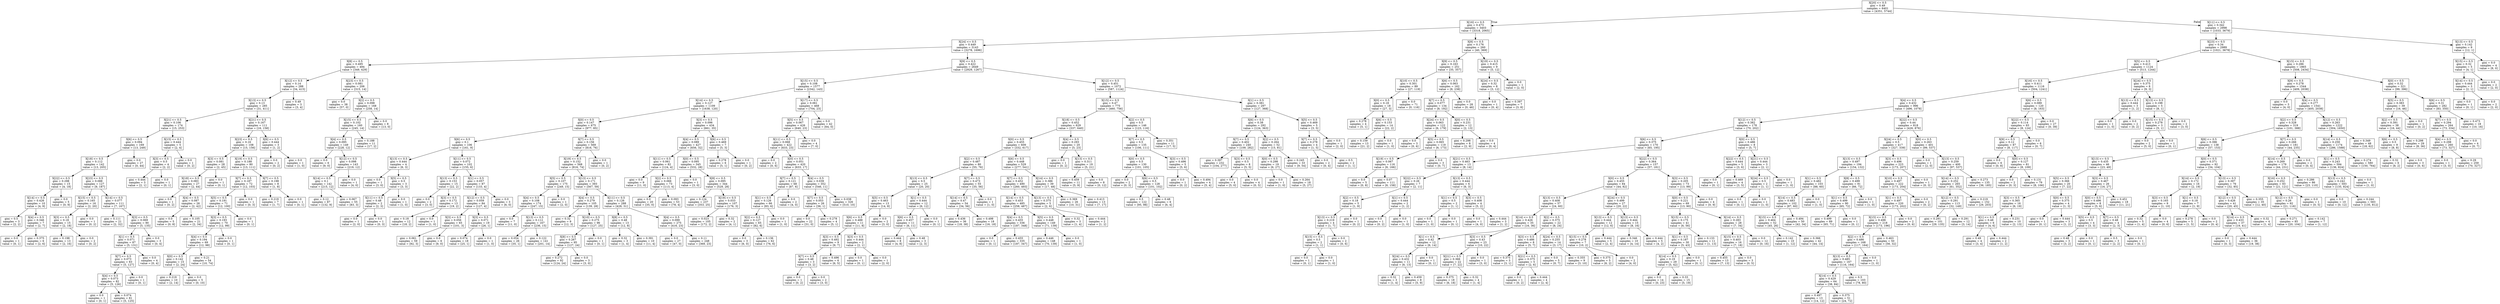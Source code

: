 digraph Tree {
node [shape=box] ;
0 [label="X[20] <= 0.5\ngini = 0.49\nsamples = 6401\nvalue = [4351, 5744]"] ;
1 [label="X[16] <= 0.5\ngini = 0.473\nsamples = 3403\nvalue = [3318, 2065]"] ;
0 -> 1 [labeldistance=2.5, labelangle=45, headlabel="True"] ;
2 [label="X[24] <= 0.5\ngini = 0.449\nsamples = 3143\nvalue = [3278, 1696]"] ;
1 -> 2 ;
3 [label="X[8] <= 0.5\ngini = 0.495\nsamples = 494\nvalue = [349, 429]"] ;
2 -> 3 ;
4 [label="X[12] <= 0.5\ngini = 0.14\nsamples = 288\nvalue = [34, 415]"] ;
3 -> 4 ;
5 [label="X[13] <= 0.5\ngini = 0.13\nsamples = 285\nvalue = [31, 411]"] ;
4 -> 5 ;
6 [label="X[21] <= 0.5\ngini = 0.106\nsamples = 174\nvalue = [15, 253]"] ;
5 -> 6 ;
7 [label="X[6] <= 0.5\ngini = 0.094\nsamples = 169\nvalue = [13, 249]"] ;
6 -> 7 ;
8 [label="X[18] <= 0.5\ngini = 0.112\nsamples = 142\nvalue = [13, 205]"] ;
7 -> 8 ;
9 [label="X[22] <= 0.5\ngini = 0.298\nsamples = 15\nvalue = [4, 18]"] ;
8 -> 9 ;
10 [label="X[14] <= 0.5\ngini = 0.426\nsamples = 10\nvalue = [4, 9]"] ;
9 -> 10 ;
11 [label="gini = 0.5\nsamples = 3\nvalue = [2, 2]"] ;
10 -> 11 ;
12 [label="X[4] <= 0.5\ngini = 0.346\nsamples = 7\nvalue = [2, 7]"] ;
10 -> 12 ;
13 [label="gini = 0.0\nsamples = 1\nvalue = [0, 1]"] ;
12 -> 13 ;
14 [label="gini = 0.375\nsamples = 6\nvalue = [2, 6]"] ;
12 -> 14 ;
15 [label="gini = 0.0\nsamples = 5\nvalue = [0, 9]"] ;
9 -> 15 ;
16 [label="X[23] <= 0.5\ngini = 0.088\nsamples = 127\nvalue = [9, 187]"] ;
8 -> 16 ;
17 [label="X[15] <= 0.5\ngini = 0.165\nsamples = 16\nvalue = [2, 20]"] ;
16 -> 17 ;
18 [label="X[3] <= 0.5\ngini = 0.18\nsamples = 15\nvalue = [2, 18]"] ;
17 -> 18 ;
19 [label="gini = 0.198\nsamples = 13\nvalue = [2, 16]"] ;
18 -> 19 ;
20 [label="gini = 0.0\nsamples = 2\nvalue = [0, 2]"] ;
18 -> 20 ;
21 [label="gini = 0.0\nsamples = 1\nvalue = [0, 2]"] ;
17 -> 21 ;
22 [label="X[14] <= 0.5\ngini = 0.077\nsamples = 111\nvalue = [7, 167]"] ;
16 -> 22 ;
23 [label="gini = 0.111\nsamples = 21\nvalue = [2, 32]"] ;
22 -> 23 ;
24 [label="X[3] <= 0.5\ngini = 0.069\nsamples = 90\nvalue = [5, 135]"] ;
22 -> 24 ;
25 [label="X[1] <= 0.5\ngini = 0.071\nsamples = 87\nvalue = [5, 131]"] ;
24 -> 25 ;
26 [label="X[7] <= 0.5\ngini = 0.073\nsamples = 83\nvalue = [5, 127]"] ;
25 -> 26 ;
27 [label="X[4] <= 0.5\ngini = 0.073\nsamples = 82\nvalue = [5, 126]"] ;
26 -> 27 ;
28 [label="gini = 0.0\nsamples = 1\nvalue = [0, 1]"] ;
27 -> 28 ;
29 [label="gini = 0.074\nsamples = 81\nvalue = [5, 125]"] ;
27 -> 29 ;
30 [label="gini = 0.0\nsamples = 1\nvalue = [0, 1]"] ;
26 -> 30 ;
31 [label="gini = 0.0\nsamples = 4\nvalue = [0, 4]"] ;
25 -> 31 ;
32 [label="gini = 0.0\nsamples = 3\nvalue = [0, 4]"] ;
24 -> 32 ;
33 [label="gini = 0.0\nsamples = 27\nvalue = [0, 44]"] ;
7 -> 33 ;
34 [label="X[15] <= 0.5\ngini = 0.444\nsamples = 5\nvalue = [2, 4]"] ;
6 -> 34 ;
35 [label="X[3] <= 0.5\ngini = 0.5\nsamples = 4\nvalue = [2, 2]"] ;
34 -> 35 ;
36 [label="gini = 0.444\nsamples = 3\nvalue = [2, 1]"] ;
35 -> 36 ;
37 [label="gini = 0.0\nsamples = 1\nvalue = [0, 1]"] ;
35 -> 37 ;
38 [label="gini = 0.0\nsamples = 1\nvalue = [0, 2]"] ;
34 -> 38 ;
39 [label="X[21] <= 0.5\ngini = 0.167\nsamples = 111\nvalue = [16, 158]"] ;
5 -> 39 ;
40 [label="X[23] <= 0.5\ngini = 0.16\nsamples = 108\nvalue = [15, 156]"] ;
39 -> 40 ;
41 [label="X[3] <= 0.5\ngini = 0.081\nsamples = 28\nvalue = [2, 45]"] ;
40 -> 41 ;
42 [label="X[18] <= 0.5\ngini = 0.083\nsamples = 27\nvalue = [2, 44]"] ;
41 -> 42 ;
43 [label="gini = 0.0\nsamples = 1\nvalue = [0, 2]"] ;
42 -> 43 ;
44 [label="X[4] <= 0.5\ngini = 0.087\nsamples = 26\nvalue = [2, 42]"] ;
42 -> 44 ;
45 [label="gini = 0.0\nsamples = 5\nvalue = [0, 8]"] ;
44 -> 45 ;
46 [label="gini = 0.105\nsamples = 21\nvalue = [2, 34]"] ;
44 -> 46 ;
47 [label="gini = 0.0\nsamples = 1\nvalue = [0, 1]"] ;
41 -> 47 ;
48 [label="X[19] <= 0.5\ngini = 0.188\nsamples = 80\nvalue = [13, 111]"] ;
40 -> 48 ;
49 [label="X[7] <= 0.5\ngini = 0.187\nsamples = 72\nvalue = [12, 103]"] ;
48 -> 49 ;
50 [label="X[5] <= 0.5\ngini = 0.191\nsamples = 71\nvalue = [12, 100]"] ;
49 -> 50 ;
51 [label="X[3] <= 0.5\ngini = 0.193\nsamples = 70\nvalue = [12, 99]"] ;
50 -> 51 ;
52 [label="X[4] <= 0.5\ngini = 0.194\nsamples = 69\nvalue = [12, 98]"] ;
51 -> 52 ;
53 [label="X[0] <= 0.5\ngini = 0.142\nsamples = 15\nvalue = [2, 24]"] ;
52 -> 53 ;
54 [label="gini = 0.219\nsamples = 10\nvalue = [2, 14]"] ;
53 -> 54 ;
55 [label="gini = 0.0\nsamples = 5\nvalue = [0, 10]"] ;
53 -> 55 ;
56 [label="gini = 0.21\nsamples = 54\nvalue = [10, 74]"] ;
52 -> 56 ;
57 [label="gini = 0.0\nsamples = 1\nvalue = [0, 1]"] ;
51 -> 57 ;
58 [label="gini = 0.0\nsamples = 1\nvalue = [0, 1]"] ;
50 -> 58 ;
59 [label="gini = 0.0\nsamples = 1\nvalue = [0, 3]"] ;
49 -> 59 ;
60 [label="X[7] <= 0.5\ngini = 0.198\nsamples = 8\nvalue = [1, 8]"] ;
48 -> 60 ;
61 [label="gini = 0.219\nsamples = 7\nvalue = [1, 7]"] ;
60 -> 61 ;
62 [label="gini = 0.0\nsamples = 1\nvalue = [0, 1]"] ;
60 -> 62 ;
63 [label="X[6] <= 0.5\ngini = 0.444\nsamples = 3\nvalue = [1, 2]"] ;
39 -> 63 ;
64 [label="gini = 0.0\nsamples = 2\nvalue = [0, 2]"] ;
63 -> 64 ;
65 [label="gini = 0.0\nsamples = 1\nvalue = [1, 0]"] ;
63 -> 65 ;
66 [label="gini = 0.49\nsamples = 3\nvalue = [3, 4]"] ;
4 -> 66 ;
67 [label="X[23] <= 0.5\ngini = 0.081\nsamples = 206\nvalue = [315, 14]"] ;
3 -> 67 ;
68 [label="gini = 0.0\nsamples = 38\nvalue = [57, 0]"] ;
67 -> 68 ;
69 [label="X[2] <= 0.5\ngini = 0.098\nsamples = 168\nvalue = [258, 14]"] ;
67 -> 69 ;
70 [label="X[15] <= 0.5\ngini = 0.102\nsamples = 160\nvalue = [245, 14]"] ;
69 -> 70 ;
71 [label="X[4] <= 0.5\ngini = 0.095\nsamples = 149\nvalue = [228, 12]"] ;
70 -> 71 ;
72 [label="gini = 0.0\nsamples = 6\nvalue = [9, 0]"] ;
71 -> 72 ;
73 [label="X[12] <= 0.5\ngini = 0.098\nsamples = 143\nvalue = [219, 12]"] ;
71 -> 73 ;
74 [label="X[14] <= 0.5\ngini = 0.1\nsamples = 142\nvalue = [215, 12]"] ;
73 -> 74 ;
75 [label="gini = 0.12\nsamples = 87\nvalue = [132, 9]"] ;
74 -> 75 ;
76 [label="gini = 0.067\nsamples = 55\nvalue = [83, 3]"] ;
74 -> 76 ;
77 [label="gini = 0.0\nsamples = 1\nvalue = [4, 0]"] ;
73 -> 77 ;
78 [label="gini = 0.188\nsamples = 11\nvalue = [17, 2]"] ;
70 -> 78 ;
79 [label="gini = 0.0\nsamples = 8\nvalue = [13, 0]"] ;
69 -> 79 ;
80 [label="X[9] <= 0.5\ngini = 0.422\nsamples = 2649\nvalue = [2929, 1267]"] ;
2 -> 80 ;
81 [label="X[15] <= 0.5\ngini = 0.108\nsamples = 1577\nvalue = [2342, 143]"] ;
80 -> 81 ;
82 [label="X[14] <= 0.5\ngini = 0.127\nsamples = 1109\nvalue = [1638, 120]"] ;
81 -> 82 ;
83 [label="X[0] <= 0.5\ngini = 0.147\nsamples = 675\nvalue = [977, 85]"] ;
82 -> 83 ;
84 [label="X[6] <= 0.5\ngini = 0.1\nsamples = 106\nvalue = [161, 9]"] ;
83 -> 84 ;
85 [label="X[13] <= 0.5\ngini = 0.444\nsamples = 4\nvalue = [6, 3]"] ;
84 -> 85 ;
86 [label="gini = 0.0\nsamples = 1\nvalue = [3, 0]"] ;
85 -> 86 ;
87 [label="X[5] <= 0.5\ngini = 0.5\nsamples = 3\nvalue = [3, 3]"] ;
85 -> 87 ;
88 [label="X[11] <= 0.5\ngini = 0.48\nsamples = 2\nvalue = [2, 3]"] ;
87 -> 88 ;
89 [label="gini = 0.0\nsamples = 1\nvalue = [2, 0]"] ;
88 -> 89 ;
90 [label="gini = 0.0\nsamples = 1\nvalue = [0, 3]"] ;
88 -> 90 ;
91 [label="gini = 0.0\nsamples = 1\nvalue = [1, 0]"] ;
87 -> 91 ;
92 [label="X[11] <= 0.5\ngini = 0.072\nsamples = 102\nvalue = [155, 6]"] ;
84 -> 92 ;
93 [label="X[13] <= 0.5\ngini = 0.153\nsamples = 15\nvalue = [22, 2]"] ;
92 -> 93 ;
94 [label="gini = 0.0\nsamples = 2\nvalue = [3, 0]"] ;
93 -> 94 ;
95 [label="X[3] <= 0.5\ngini = 0.172\nsamples = 13\nvalue = [19, 2]"] ;
93 -> 95 ;
96 [label="gini = 0.18\nsamples = 12\nvalue = [18, 2]"] ;
95 -> 96 ;
97 [label="gini = 0.0\nsamples = 1\nvalue = [1, 0]"] ;
95 -> 97 ;
98 [label="X[1] <= 0.5\ngini = 0.057\nsamples = 87\nvalue = [133, 4]"] ;
92 -> 98 ;
99 [label="X[12] <= 0.5\ngini = 0.059\nsamples = 84\nvalue = [127, 4]"] ;
98 -> 99 ;
100 [label="X[3] <= 0.5\ngini = 0.056\nsamples = 65\nvalue = [101, 3]"] ;
99 -> 100 ;
101 [label="gini = 0.061\nsamples = 59\nvalue = [92, 3]"] ;
100 -> 101 ;
102 [label="gini = 0.0\nsamples = 6\nvalue = [9, 0]"] ;
100 -> 102 ;
103 [label="X[3] <= 0.5\ngini = 0.071\nsamples = 19\nvalue = [26, 1]"] ;
99 -> 103 ;
104 [label="gini = 0.074\nsamples = 18\nvalue = [25, 1]"] ;
103 -> 104 ;
105 [label="gini = 0.0\nsamples = 1\nvalue = [1, 0]"] ;
103 -> 105 ;
106 [label="gini = 0.0\nsamples = 3\nvalue = [6, 0]"] ;
98 -> 106 ;
107 [label="X[7] <= 0.5\ngini = 0.156\nsamples = 569\nvalue = [816, 76]"] ;
83 -> 107 ;
108 [label="X[19] <= 0.5\ngini = 0.152\nsamples = 568\nvalue = [816, 74]"] ;
107 -> 108 ;
109 [label="X[5] <= 0.5\ngini = 0.107\nsamples = 175\nvalue = [249, 15]"] ;
108 -> 109 ;
110 [label="X[4] <= 0.5\ngini = 0.108\nsamples = 174\nvalue = [247, 15]"] ;
109 -> 110 ;
111 [label="gini = 0.0\nsamples = 7\nvalue = [11, 0]"] ;
110 -> 111 ;
112 [label="X[13] <= 0.5\ngini = 0.112\nsamples = 167\nvalue = [236, 15]"] ;
110 -> 112 ;
113 [label="gini = 0.054\nsamples = 26\nvalue = [35, 1]"] ;
112 -> 113 ;
114 [label="gini = 0.122\nsamples = 141\nvalue = [201, 14]"] ;
112 -> 114 ;
115 [label="gini = 0.0\nsamples = 1\nvalue = [2, 0]"] ;
109 -> 115 ;
116 [label="X[13] <= 0.5\ngini = 0.171\nsamples = 393\nvalue = [567, 59]"] ;
108 -> 116 ;
117 [label="X[4] <= 0.5\ngini = 0.279\nsamples = 105\nvalue = [139, 28]"] ;
116 -> 117 ;
118 [label="gini = 0.32\nsamples = 9\nvalue = [12, 3]"] ;
117 -> 118 ;
119 [label="X[10] <= 0.5\ngini = 0.275\nsamples = 96\nvalue = [127, 25]"] ;
117 -> 119 ;
120 [label="X[8] <= 0.5\ngini = 0.267\nsamples = 95\nvalue = [127, 24]"] ;
119 -> 120 ;
121 [label="gini = 0.272\nsamples = 92\nvalue = [124, 24]"] ;
120 -> 121 ;
122 [label="gini = 0.0\nsamples = 3\nvalue = [3, 0]"] ;
120 -> 122 ;
123 [label="gini = 0.0\nsamples = 1\nvalue = [0, 1]"] ;
119 -> 123 ;
124 [label="X[11] <= 0.5\ngini = 0.126\nsamples = 288\nvalue = [428, 31]"] ;
116 -> 124 ;
125 [label="X[8] <= 0.5\ngini = 0.48\nsamples = 13\nvalue = [12, 8]"] ;
124 -> 125 ;
126 [label="gini = 0.32\nsamples = 3\nvalue = [1, 4]"] ;
125 -> 126 ;
127 [label="gini = 0.391\nsamples = 10\nvalue = [11, 4]"] ;
125 -> 127 ;
128 [label="X[4] <= 0.5\ngini = 0.099\nsamples = 275\nvalue = [416, 23]"] ;
124 -> 128 ;
129 [label="gini = 0.0\nsamples = 27\nvalue = [47, 0]"] ;
128 -> 129 ;
130 [label="gini = 0.11\nsamples = 248\nvalue = [369, 23]"] ;
128 -> 130 ;
131 [label="gini = 0.0\nsamples = 1\nvalue = [0, 2]"] ;
107 -> 131 ;
132 [label="X[3] <= 0.5\ngini = 0.096\nsamples = 434\nvalue = [661, 35]"] ;
82 -> 132 ;
133 [label="X[4] <= 0.5\ngini = 0.089\nsamples = 427\nvalue = [656, 32]"] ;
132 -> 133 ;
134 [label="X[11] <= 0.5\ngini = 0.061\nsamples = 82\nvalue = [124, 4]"] ;
133 -> 134 ;
135 [label="gini = 0.0\nsamples = 9\nvalue = [11, 0]"] ;
134 -> 135 ;
136 [label="X[2] <= 0.5\ngini = 0.066\nsamples = 73\nvalue = [113, 4]"] ;
134 -> 136 ;
137 [label="gini = 0.0\nsamples = 20\nvalue = [35, 0]"] ;
136 -> 137 ;
138 [label="gini = 0.093\nsamples = 53\nvalue = [78, 4]"] ;
136 -> 138 ;
139 [label="X[0] <= 0.5\ngini = 0.095\nsamples = 345\nvalue = [532, 28]"] ;
133 -> 139 ;
140 [label="gini = 0.0\nsamples = 1\nvalue = [3, 0]"] ;
139 -> 140 ;
141 [label="X[8] <= 0.5\ngini = 0.095\nsamples = 344\nvalue = [529, 28]"] ;
139 -> 141 ;
142 [label="gini = 0.124\nsamples = 237\nvalue = [353, 25]"] ;
141 -> 142 ;
143 [label="X[19] <= 0.5\ngini = 0.033\nsamples = 107\nvalue = [176, 3]"] ;
141 -> 143 ;
144 [label="gini = 0.023\nsamples = 105\nvalue = [172, 2]"] ;
143 -> 144 ;
145 [label="gini = 0.32\nsamples = 2\nvalue = [4, 1]"] ;
143 -> 145 ;
146 [label="X[6] <= 0.5\ngini = 0.469\nsamples = 7\nvalue = [5, 3]"] ;
132 -> 146 ;
147 [label="gini = 0.278\nsamples = 6\nvalue = [5, 1]"] ;
146 -> 147 ;
148 [label="gini = 0.0\nsamples = 1\nvalue = [0, 2]"] ;
146 -> 148 ;
149 [label="X[17] <= 0.5\ngini = 0.061\nsamples = 468\nvalue = [704, 23]"] ;
81 -> 149 ;
150 [label="X[5] <= 0.5\ngini = 0.067\nsamples = 426\nvalue = [640, 23]"] ;
149 -> 150 ;
151 [label="X[11] <= 0.5\ngini = 0.068\nsamples = 422\nvalue = [633, 23]"] ;
150 -> 151 ;
152 [label="gini = 0.0\nsamples = 2\nvalue = [0, 6]"] ;
151 -> 152 ;
153 [label="X[0] <= 0.5\ngini = 0.051\nsamples = 420\nvalue = [633, 17]"] ;
151 -> 153 ;
154 [label="X[7] <= 0.5\ngini = 0.121\nsamples = 68\nvalue = [87, 6]"] ;
153 -> 154 ;
155 [label="X[1] <= 0.5\ngini = 0.126\nsamples = 66\nvalue = [83, 6]"] ;
154 -> 155 ;
156 [label="X[2] <= 0.5\ngini = 0.127\nsamples = 65\nvalue = [82, 6]"] ;
155 -> 156 ;
157 [label="gini = 0.0\nsamples = 3\nvalue = [6, 0]"] ;
156 -> 157 ;
158 [label="gini = 0.136\nsamples = 62\nvalue = [76, 6]"] ;
156 -> 158 ;
159 [label="gini = 0.0\nsamples = 1\nvalue = [1, 0]"] ;
155 -> 159 ;
160 [label="gini = 0.0\nsamples = 2\nvalue = [4, 0]"] ;
154 -> 160 ;
161 [label="X[4] <= 0.5\ngini = 0.039\nsamples = 352\nvalue = [546, 11]"] ;
153 -> 161 ;
162 [label="X[7] <= 0.5\ngini = 0.053\nsamples = 26\nvalue = [36, 1]"] ;
161 -> 162 ;
163 [label="gini = 0.0\nsamples = 22\nvalue = [31, 0]"] ;
162 -> 163 ;
164 [label="gini = 0.278\nsamples = 4\nvalue = [5, 1]"] ;
162 -> 164 ;
165 [label="gini = 0.038\nsamples = 326\nvalue = [510, 10]"] ;
161 -> 165 ;
166 [label="gini = 0.0\nsamples = 4\nvalue = [7, 0]"] ;
150 -> 166 ;
167 [label="gini = 0.0\nsamples = 42\nvalue = [64, 0]"] ;
149 -> 167 ;
168 [label="X[12] <= 0.5\ngini = 0.451\nsamples = 1072\nvalue = [587, 1124]"] ;
80 -> 168 ;
169 [label="X[15] <= 0.5\ngini = 0.47\nsamples = 775\nvalue = [460, 756]"] ;
168 -> 169 ;
170 [label="X[18] <= 0.5\ngini = 0.452\nsamples = 629\nvalue = [337, 640]"] ;
169 -> 170 ;
171 [label="X[0] <= 0.5\ngini = 0.455\nsamples = 609\nvalue = [332, 617]"] ;
170 -> 171 ;
172 [label="X[2] <= 0.5\ngini = 0.487\nsamples = 80\nvalue = [55, 76]"] ;
171 -> 172 ;
173 [label="X[13] <= 0.5\ngini = 0.5\nsamples = 25\nvalue = [20, 20]"] ;
172 -> 173 ;
174 [label="X[5] <= 0.5\ngini = 0.463\nsamples = 13\nvalue = [14, 8]"] ;
173 -> 174 ;
175 [label="X[6] <= 0.5\ngini = 0.488\nsamples = 11\nvalue = [11, 8]"] ;
174 -> 175 ;
176 [label="X[3] <= 0.5\ngini = 0.492\nsamples = 9\nvalue = [9, 7]"] ;
175 -> 176 ;
177 [label="X[7] <= 0.5\ngini = 0.48\nsamples = 3\nvalue = [3, 2]"] ;
176 -> 177 ;
178 [label="gini = 0.0\nsamples = 1\nvalue = [0, 2]"] ;
177 -> 178 ;
179 [label="gini = 0.0\nsamples = 2\nvalue = [3, 0]"] ;
177 -> 179 ;
180 [label="gini = 0.496\nsamples = 6\nvalue = [6, 5]"] ;
176 -> 180 ;
181 [label="X[3] <= 0.5\ngini = 0.444\nsamples = 2\nvalue = [2, 1]"] ;
175 -> 181 ;
182 [label="gini = 0.0\nsamples = 1\nvalue = [0, 1]"] ;
181 -> 182 ;
183 [label="gini = 0.0\nsamples = 1\nvalue = [2, 0]"] ;
181 -> 183 ;
184 [label="gini = 0.0\nsamples = 2\nvalue = [3, 0]"] ;
174 -> 184 ;
185 [label="X[1] <= 0.5\ngini = 0.444\nsamples = 12\nvalue = [6, 12]"] ;
173 -> 185 ;
186 [label="X[6] <= 0.5\ngini = 0.457\nsamples = 11\nvalue = [6, 11]"] ;
185 -> 186 ;
187 [label="gini = 0.444\nsamples = 8\nvalue = [4, 8]"] ;
186 -> 187 ;
188 [label="gini = 0.48\nsamples = 3\nvalue = [2, 3]"] ;
186 -> 188 ;
189 [label="gini = 0.0\nsamples = 1\nvalue = [0, 1]"] ;
185 -> 189 ;
190 [label="X[7] <= 0.5\ngini = 0.473\nsamples = 55\nvalue = [35, 56]"] ;
172 -> 190 ;
191 [label="X[14] <= 0.5\ngini = 0.47\nsamples = 54\nvalue = [34, 56]"] ;
190 -> 191 ;
192 [label="gini = 0.436\nsamples = 36\nvalue = [18, 38]"] ;
191 -> 192 ;
193 [label="gini = 0.498\nsamples = 18\nvalue = [16, 18]"] ;
191 -> 193 ;
194 [label="gini = 0.0\nsamples = 1\nvalue = [1, 0]"] ;
190 -> 194 ;
195 [label="X[6] <= 0.5\ngini = 0.448\nsamples = 529\nvalue = [277, 541]"] ;
171 -> 195 ;
196 [label="X[7] <= 0.5\ngini = 0.452\nsamples = 490\nvalue = [260, 493]"] ;
195 -> 196 ;
197 [label="X[14] <= 0.5\ngini = 0.453\nsamples = 485\nvalue = [258, 487]"] ;
196 -> 197 ;
198 [label="X[4] <= 0.5\ngini = 0.455\nsamples = 336\nvalue = [187, 348]"] ;
197 -> 198 ;
199 [label="gini = 0.0\nsamples = 1\nvalue = [0, 1]"] ;
198 -> 199 ;
200 [label="gini = 0.455\nsamples = 335\nvalue = [187, 347]"] ;
198 -> 200 ;
201 [label="X[5] <= 0.5\ngini = 0.448\nsamples = 149\nvalue = [71, 139]"] ;
197 -> 201 ;
202 [label="gini = 0.446\nsamples = 148\nvalue = [70, 139]"] ;
201 -> 202 ;
203 [label="gini = 0.0\nsamples = 1\nvalue = [1, 0]"] ;
201 -> 203 ;
204 [label="X[13] <= 0.5\ngini = 0.375\nsamples = 5\nvalue = [2, 6]"] ;
196 -> 204 ;
205 [label="gini = 0.32\nsamples = 3\nvalue = [1, 4]"] ;
204 -> 205 ;
206 [label="gini = 0.444\nsamples = 2\nvalue = [1, 2]"] ;
204 -> 206 ;
207 [label="X[14] <= 0.5\ngini = 0.386\nsamples = 39\nvalue = [17, 48]"] ;
195 -> 207 ;
208 [label="gini = 0.369\nsamples = 26\nvalue = [10, 31]"] ;
207 -> 208 ;
209 [label="gini = 0.413\nsamples = 13\nvalue = [7, 17]"] ;
207 -> 209 ;
210 [label="X[4] <= 0.5\ngini = 0.293\nsamples = 20\nvalue = [5, 23]"] ;
170 -> 210 ;
211 [label="gini = 0.0\nsamples = 1\nvalue = [0, 2]"] ;
210 -> 211 ;
212 [label="X[13] <= 0.5\ngini = 0.311\nsamples = 19\nvalue = [5, 21]"] ;
210 -> 212 ;
213 [label="gini = 0.459\nsamples = 11\nvalue = [5, 9]"] ;
212 -> 213 ;
214 [label="gini = 0.0\nsamples = 8\nvalue = [0, 12]"] ;
212 -> 214 ;
215 [label="X[2] <= 0.5\ngini = 0.5\nsamples = 146\nvalue = [123, 116]"] ;
169 -> 215 ;
216 [label="X[7] <= 0.5\ngini = 0.5\nsamples = 135\nvalue = [106, 111]"] ;
215 -> 216 ;
217 [label="X[0] <= 0.5\ngini = 0.5\nsamples = 130\nvalue = [101, 105]"] ;
216 -> 217 ;
218 [label="gini = 0.0\nsamples = 2\nvalue = [0, 3]"] ;
217 -> 218 ;
219 [label="X[6] <= 0.5\ngini = 0.5\nsamples = 128\nvalue = [101, 102]"] ;
217 -> 219 ;
220 [label="gini = 0.5\nsamples = 122\nvalue = [95, 98]"] ;
219 -> 220 ;
221 [label="gini = 0.48\nsamples = 6\nvalue = [6, 4]"] ;
219 -> 221 ;
222 [label="X[3] <= 0.5\ngini = 0.496\nsamples = 5\nvalue = [5, 6]"] ;
216 -> 222 ;
223 [label="gini = 0.0\nsamples = 1\nvalue = [0, 2]"] ;
222 -> 223 ;
224 [label="gini = 0.494\nsamples = 4\nvalue = [5, 4]"] ;
222 -> 224 ;
225 [label="gini = 0.351\nsamples = 11\nvalue = [17, 5]"] ;
215 -> 225 ;
226 [label="X[1] <= 0.5\ngini = 0.381\nsamples = 297\nvalue = [127, 368]"] ;
168 -> 226 ;
227 [label="X[6] <= 0.5\ngini = 0.38\nsamples = 292\nvalue = [124, 363]"] ;
226 -> 227 ;
228 [label="X[7] <= 0.5\ngini = 0.402\nsamples = 240\nvalue = [109, 282]"] ;
227 -> 228 ;
229 [label="gini = 0.397\nsamples = 232\nvalue = [104, 277]"] ;
228 -> 229 ;
230 [label="X[3] <= 0.5\ngini = 0.5\nsamples = 8\nvalue = [5, 5]"] ;
228 -> 230 ;
231 [label="gini = 0.0\nsamples = 4\nvalue = [5, 0]"] ;
230 -> 231 ;
232 [label="gini = 0.0\nsamples = 4\nvalue = [0, 5]"] ;
230 -> 232 ;
233 [label="X[2] <= 0.5\ngini = 0.264\nsamples = 52\nvalue = [15, 81]"] ;
227 -> 233 ;
234 [label="X[0] <= 0.5\ngini = 0.298\nsamples = 19\nvalue = [6, 27]"] ;
233 -> 234 ;
235 [label="gini = 0.0\nsamples = 1\nvalue = [1, 0]"] ;
234 -> 235 ;
236 [label="gini = 0.264\nsamples = 18\nvalue = [5, 27]"] ;
234 -> 236 ;
237 [label="gini = 0.245\nsamples = 33\nvalue = [9, 54]"] ;
233 -> 237 ;
238 [label="X[5] <= 0.5\ngini = 0.469\nsamples = 5\nvalue = [3, 5]"] ;
226 -> 238 ;
239 [label="X[7] <= 0.5\ngini = 0.278\nsamples = 4\nvalue = [1, 5]"] ;
238 -> 239 ;
240 [label="gini = 0.0\nsamples = 2\nvalue = [0, 4]"] ;
239 -> 240 ;
241 [label="gini = 0.5\nsamples = 2\nvalue = [1, 1]"] ;
239 -> 241 ;
242 [label="gini = 0.0\nsamples = 1\nvalue = [2, 0]"] ;
238 -> 242 ;
243 [label="X[8] <= 0.5\ngini = 0.176\nsamples = 260\nvalue = [40, 369]"] ;
1 -> 243 ;
244 [label="X[9] <= 0.5\ngini = 0.163\nsamples = 251\nvalue = [35, 357]"] ;
243 -> 244 ;
245 [label="X[10] <= 0.5\ngini = 0.301\nsamples = 89\nvalue = [27, 119]"] ;
244 -> 245 ;
246 [label="X[0] <= 0.5\ngini = 0.18\nsamples = 18\nvalue = [27, 3]"] ;
245 -> 246 ;
247 [label="gini = 0.278\nsamples = 4\nvalue = [5, 1]"] ;
246 -> 247 ;
248 [label="X[6] <= 0.5\ngini = 0.153\nsamples = 14\nvalue = [22, 2]"] ;
246 -> 248 ;
249 [label="gini = 0.159\nsamples = 13\nvalue = [21, 2]"] ;
248 -> 249 ;
250 [label="gini = 0.0\nsamples = 1\nvalue = [1, 0]"] ;
248 -> 250 ;
251 [label="gini = 0.0\nsamples = 71\nvalue = [0, 116]"] ;
245 -> 251 ;
252 [label="X[6] <= 0.5\ngini = 0.063\nsamples = 162\nvalue = [8, 238]"] ;
244 -> 252 ;
253 [label="X[7] <= 0.5\ngini = 0.077\nsamples = 134\nvalue = [8, 192]"] ;
252 -> 253 ;
254 [label="X[24] <= 0.5\ngini = 0.063\nsamples = 122\nvalue = [6, 179]"] ;
253 -> 254 ;
255 [label="gini = 0.0\nsamples = 3\nvalue = [0, 6]"] ;
254 -> 255 ;
256 [label="X[5] <= 0.5\ngini = 0.065\nsamples = 119\nvalue = [6, 173]"] ;
254 -> 256 ;
257 [label="X[19] <= 0.5\ngini = 0.067\nsamples = 116\nvalue = [6, 166]"] ;
256 -> 257 ;
258 [label="gini = 0.0\nsamples = 5\nvalue = [0, 8]"] ;
257 -> 258 ;
259 [label="gini = 0.07\nsamples = 111\nvalue = [6, 158]"] ;
257 -> 259 ;
260 [label="gini = 0.0\nsamples = 3\nvalue = [0, 7]"] ;
256 -> 260 ;
261 [label="X[0] <= 0.5\ngini = 0.231\nsamples = 12\nvalue = [2, 13]"] ;
253 -> 261 ;
262 [label="gini = 0.298\nsamples = 8\nvalue = [2, 9]"] ;
261 -> 262 ;
263 [label="gini = 0.0\nsamples = 4\nvalue = [0, 4]"] ;
261 -> 263 ;
264 [label="gini = 0.0\nsamples = 28\nvalue = [0, 46]"] ;
252 -> 264 ;
265 [label="X[19] <= 0.5\ngini = 0.415\nsamples = 9\nvalue = [5, 12]"] ;
243 -> 265 ;
266 [label="X[24] <= 0.5\ngini = 0.32\nsamples = 8\nvalue = [3, 12]"] ;
265 -> 266 ;
267 [label="gini = 0.0\nsamples = 1\nvalue = [0, 4]"] ;
266 -> 267 ;
268 [label="gini = 0.397\nsamples = 7\nvalue = [3, 8]"] ;
266 -> 268 ;
269 [label="gini = 0.0\nsamples = 1\nvalue = [2, 0]"] ;
265 -> 269 ;
270 [label="X[11] <= 0.5\ngini = 0.342\nsamples = 2998\nvalue = [1033, 3679]"] ;
0 -> 270 [labeldistance=2.5, labelangle=-45, headlabel="False"] ;
271 [label="X[23] <= 0.5\ngini = 0.34\nsamples = 2989\nvalue = [1021, 3678]"] ;
270 -> 271 ;
272 [label="X[5] <= 0.5\ngini = 0.413\nsamples = 1124\nvalue = [513, 1244]"] ;
271 -> 272 ;
273 [label="X[16] <= 0.5\ngini = 0.411\nsamples = 1116\nvalue = [504, 1241]"] ;
272 -> 273 ;
274 [label="X[4] <= 0.5\ngini = 0.432\nsamples = 996\nvalue = [496, 1078]"] ;
273 -> 274 ;
275 [label="X[12] <= 0.5\ngini = 0.382\nsamples = 178\nvalue = [70, 202]"] ;
274 -> 275 ;
276 [label="X[6] <= 0.5\ngini = 0.375\nsamples = 170\nvalue = [65, 195]"] ;
275 -> 276 ;
277 [label="X[21] <= 0.5\ngini = 0.463\nsamples = 13\nvalue = [8, 14]"] ;
276 -> 277 ;
278 [label="X[22] <= 0.5\ngini = 0.26\nsamples = 7\nvalue = [2, 11]"] ;
277 -> 278 ;
279 [label="X[2] <= 0.5\ngini = 0.18\nsamples = 5\nvalue = [1, 9]"] ;
278 -> 279 ;
280 [label="X[13] <= 0.5\ngini = 0.219\nsamples = 4\nvalue = [1, 7]"] ;
279 -> 280 ;
281 [label="X[15] <= 0.5\ngini = 0.5\nsamples = 2\nvalue = [1, 1]"] ;
280 -> 281 ;
282 [label="gini = 0.0\nsamples = 1\nvalue = [0, 1]"] ;
281 -> 282 ;
283 [label="gini = 0.0\nsamples = 1\nvalue = [1, 0]"] ;
281 -> 283 ;
284 [label="gini = 0.0\nsamples = 2\nvalue = [0, 6]"] ;
280 -> 284 ;
285 [label="gini = 0.0\nsamples = 1\nvalue = [0, 2]"] ;
279 -> 285 ;
286 [label="X[1] <= 0.5\ngini = 0.444\nsamples = 2\nvalue = [1, 2]"] ;
278 -> 286 ;
287 [label="gini = 0.0\nsamples = 1\nvalue = [0, 2]"] ;
286 -> 287 ;
288 [label="gini = 0.0\nsamples = 1\nvalue = [1, 0]"] ;
286 -> 288 ;
289 [label="X[13] <= 0.5\ngini = 0.444\nsamples = 6\nvalue = [6, 3]"] ;
277 -> 289 ;
290 [label="X[1] <= 0.5\ngini = 0.5\nsamples = 2\nvalue = [1, 1]"] ;
289 -> 290 ;
291 [label="gini = 0.0\nsamples = 1\nvalue = [1, 0]"] ;
290 -> 291 ;
292 [label="gini = 0.0\nsamples = 1\nvalue = [0, 1]"] ;
290 -> 292 ;
293 [label="X[3] <= 0.5\ngini = 0.408\nsamples = 4\nvalue = [5, 2]"] ;
289 -> 293 ;
294 [label="gini = 0.0\nsamples = 1\nvalue = [4, 0]"] ;
293 -> 294 ;
295 [label="gini = 0.444\nsamples = 3\nvalue = [1, 2]"] ;
293 -> 295 ;
296 [label="X[22] <= 0.5\ngini = 0.364\nsamples = 157\nvalue = [57, 181]"] ;
276 -> 296 ;
297 [label="X[0] <= 0.5\ngini = 0.455\nsamples = 84\nvalue = [44, 82]"] ;
296 -> 297 ;
298 [label="X[13] <= 0.5\ngini = 0.408\nsamples = 57\nvalue = [24, 60]"] ;
297 -> 298 ;
299 [label="X[14] <= 0.5\ngini = 0.426\nsamples = 35\nvalue = [16, 36]"] ;
298 -> 299 ;
300 [label="X[1] <= 0.5\ngini = 0.42\nsamples = 12\nvalue = [6, 14]"] ;
299 -> 300 ;
301 [label="X[24] <= 0.5\ngini = 0.432\nsamples = 11\nvalue = [6, 13]"] ;
300 -> 301 ;
302 [label="gini = 0.32\nsamples = 3\nvalue = [1, 4]"] ;
301 -> 302 ;
303 [label="gini = 0.459\nsamples = 8\nvalue = [5, 9]"] ;
301 -> 303 ;
304 [label="gini = 0.0\nsamples = 1\nvalue = [0, 1]"] ;
300 -> 304 ;
305 [label="X[3] <= 0.5\ngini = 0.43\nsamples = 23\nvalue = [10, 22]"] ;
299 -> 305 ;
306 [label="X[21] <= 0.5\ngini = 0.366\nsamples = 22\nvalue = [7, 22]"] ;
305 -> 306 ;
307 [label="gini = 0.375\nsamples = 18\nvalue = [6, 18]"] ;
306 -> 307 ;
308 [label="gini = 0.32\nsamples = 4\nvalue = [1, 4]"] ;
306 -> 308 ;
309 [label="gini = 0.0\nsamples = 1\nvalue = [3, 0]"] ;
305 -> 309 ;
310 [label="X[2] <= 0.5\ngini = 0.375\nsamples = 22\nvalue = [8, 24]"] ;
298 -> 310 ;
311 [label="X[3] <= 0.5\ngini = 0.486\nsamples = 8\nvalue = [5, 7]"] ;
310 -> 311 ;
312 [label="gini = 0.375\nsamples = 3\nvalue = [3, 1]"] ;
311 -> 312 ;
313 [label="X[21] <= 0.5\ngini = 0.375\nsamples = 5\nvalue = [2, 6]"] ;
311 -> 313 ;
314 [label="gini = 0.0\nsamples = 1\nvalue = [0, 2]"] ;
313 -> 314 ;
315 [label="gini = 0.444\nsamples = 4\nvalue = [2, 4]"] ;
313 -> 315 ;
316 [label="X[24] <= 0.5\ngini = 0.255\nsamples = 14\nvalue = [3, 17]"] ;
310 -> 316 ;
317 [label="gini = 0.0\nsamples = 5\nvalue = [0, 7]"] ;
316 -> 317 ;
318 [label="gini = 0.355\nsamples = 9\nvalue = [3, 10]"] ;
316 -> 318 ;
319 [label="X[24] <= 0.5\ngini = 0.499\nsamples = 27\nvalue = [20, 22]"] ;
297 -> 319 ;
320 [label="X[13] <= 0.5\ngini = 0.444\nsamples = 12\nvalue = [12, 6]"] ;
319 -> 320 ;
321 [label="X[15] <= 0.5\ngini = 0.278\nsamples = 7\nvalue = [10, 2]"] ;
320 -> 321 ;
322 [label="gini = 0.375\nsamples = 5\nvalue = [6, 2]"] ;
321 -> 322 ;
323 [label="gini = 0.0\nsamples = 2\nvalue = [4, 0]"] ;
321 -> 323 ;
324 [label="gini = 0.444\nsamples = 5\nvalue = [2, 4]"] ;
320 -> 324 ;
325 [label="X[13] <= 0.5\ngini = 0.444\nsamples = 15\nvalue = [8, 16]"] ;
319 -> 325 ;
326 [label="gini = 0.346\nsamples = 10\nvalue = [4, 14]"] ;
325 -> 326 ;
327 [label="gini = 0.444\nsamples = 5\nvalue = [4, 2]"] ;
325 -> 327 ;
328 [label="X[3] <= 0.5\ngini = 0.205\nsamples = 73\nvalue = [13, 99]"] ;
296 -> 328 ;
329 [label="X[0] <= 0.5\ngini = 0.221\nsamples = 69\nvalue = [13, 90]"] ;
328 -> 329 ;
330 [label="X[15] <= 0.5\ngini = 0.175\nsamples = 41\nvalue = [6, 56]"] ;
329 -> 330 ;
331 [label="X[1] <= 0.5\ngini = 0.187\nsamples = 30\nvalue = [5, 43]"] ;
330 -> 331 ;
332 [label="X[14] <= 0.5\ngini = 0.19\nsamples = 29\nvalue = [5, 42]"] ;
331 -> 332 ;
333 [label="gini = 0.0\nsamples = 14\nvalue = [0, 23]"] ;
332 -> 333 ;
334 [label="gini = 0.33\nsamples = 15\nvalue = [5, 19]"] ;
332 -> 334 ;
335 [label="gini = 0.0\nsamples = 1\nvalue = [0, 1]"] ;
331 -> 335 ;
336 [label="gini = 0.133\nsamples = 11\nvalue = [1, 13]"] ;
330 -> 336 ;
337 [label="X[14] <= 0.5\ngini = 0.283\nsamples = 28\nvalue = [7, 34]"] ;
329 -> 337 ;
338 [label="X[15] <= 0.5\ngini = 0.403\nsamples = 16\nvalue = [7, 18]"] ;
337 -> 338 ;
339 [label="gini = 0.455\nsamples = 13\nvalue = [7, 13]"] ;
338 -> 339 ;
340 [label="gini = 0.0\nsamples = 3\nvalue = [0, 5]"] ;
338 -> 340 ;
341 [label="gini = 0.0\nsamples = 12\nvalue = [0, 16]"] ;
337 -> 341 ;
342 [label="gini = 0.0\nsamples = 4\nvalue = [0, 9]"] ;
328 -> 342 ;
343 [label="X[0] <= 0.5\ngini = 0.486\nsamples = 8\nvalue = [5, 7]"] ;
275 -> 343 ;
344 [label="X[22] <= 0.5\ngini = 0.444\nsamples = 5\nvalue = [3, 6]"] ;
343 -> 344 ;
345 [label="gini = 0.0\nsamples = 1\nvalue = [0, 1]"] ;
344 -> 345 ;
346 [label="gini = 0.469\nsamples = 4\nvalue = [3, 5]"] ;
344 -> 346 ;
347 [label="X[21] <= 0.5\ngini = 0.444\nsamples = 3\nvalue = [2, 1]"] ;
343 -> 347 ;
348 [label="X[24] <= 0.5\ngini = 0.5\nsamples = 2\nvalue = [1, 1]"] ;
347 -> 348 ;
349 [label="gini = 0.0\nsamples = 1\nvalue = [0, 1]"] ;
348 -> 349 ;
350 [label="gini = 0.0\nsamples = 1\nvalue = [1, 0]"] ;
348 -> 350 ;
351 [label="gini = 0.0\nsamples = 1\nvalue = [1, 0]"] ;
347 -> 351 ;
352 [label="X[22] <= 0.5\ngini = 0.44\nsamples = 818\nvalue = [426, 876]"] ;
274 -> 352 ;
353 [label="X[24] <= 0.5\ngini = 0.5\nsamples = 417\nvalue = [327, 339]"] ;
352 -> 353 ;
354 [label="X[13] <= 0.5\ngini = 0.497\nsamples = 194\nvalue = [154, 132]"] ;
353 -> 354 ;
355 [label="X[1] <= 0.5\ngini = 0.482\nsamples = 103\nvalue = [88, 60]"] ;
354 -> 355 ;
356 [label="X[14] <= 0.5\ngini = 0.483\nsamples = 102\nvalue = [87, 60]"] ;
355 -> 356 ;
357 [label="X[15] <= 0.5\ngini = 0.464\nsamples = 52\nvalue = [45, 26]"] ;
356 -> 357 ;
358 [label="gini = 0.142\nsamples = 10\nvalue = [1, 12]"] ;
357 -> 358 ;
359 [label="gini = 0.366\nsamples = 42\nvalue = [44, 14]"] ;
357 -> 359 ;
360 [label="gini = 0.494\nsamples = 50\nvalue = [42, 34]"] ;
356 -> 360 ;
361 [label="gini = 0.0\nsamples = 1\nvalue = [1, 0]"] ;
355 -> 361 ;
362 [label="X[8] <= 0.5\ngini = 0.499\nsamples = 91\nvalue = [66, 72]"] ;
354 -> 362 ;
363 [label="X[1] <= 0.5\ngini = 0.499\nsamples = 90\nvalue = [65, 72]"] ;
362 -> 363 ;
364 [label="gini = 0.499\nsamples = 89\nvalue = [65, 71]"] ;
363 -> 364 ;
365 [label="gini = 0.0\nsamples = 1\nvalue = [0, 1]"] ;
363 -> 365 ;
366 [label="gini = 0.0\nsamples = 1\nvalue = [1, 0]"] ;
362 -> 366 ;
367 [label="X[3] <= 0.5\ngini = 0.496\nsamples = 223\nvalue = [173, 207]"] ;
353 -> 367 ;
368 [label="X[10] <= 0.5\ngini = 0.497\nsamples = 222\nvalue = [173, 204]"] ;
367 -> 368 ;
369 [label="X[1] <= 0.5\ngini = 0.497\nsamples = 220\nvalue = [173, 202]"] ;
368 -> 369 ;
370 [label="X[15] <= 0.5\ngini = 0.498\nsamples = 218\nvalue = [173, 196]"] ;
369 -> 370 ;
371 [label="X[2] <= 0.5\ngini = 0.486\nsamples = 168\nvalue = [117, 164]"] ;
370 -> 371 ;
372 [label="X[13] <= 0.5\ngini = 0.485\nsamples = 167\nvalue = [116, 164]"] ;
371 -> 372 ;
373 [label="X[14] <= 0.5\ngini = 0.429\nsamples = 64\nvalue = [38, 84]"] ;
372 -> 373 ;
374 [label="gini = 0.497\nsamples = 13\nvalue = [14, 12]"] ;
373 -> 374 ;
375 [label="gini = 0.375\nsamples = 51\nvalue = [24, 72]"] ;
373 -> 375 ;
376 [label="gini = 0.5\nsamples = 103\nvalue = [78, 80]"] ;
372 -> 376 ;
377 [label="gini = 0.0\nsamples = 1\nvalue = [1, 0]"] ;
371 -> 377 ;
378 [label="gini = 0.463\nsamples = 50\nvalue = [56, 32]"] ;
370 -> 378 ;
379 [label="gini = 0.0\nsamples = 2\nvalue = [0, 6]"] ;
369 -> 379 ;
380 [label="gini = 0.0\nsamples = 2\nvalue = [0, 2]"] ;
368 -> 380 ;
381 [label="gini = 0.0\nsamples = 1\nvalue = [0, 3]"] ;
367 -> 381 ;
382 [label="X[0] <= 0.5\ngini = 0.263\nsamples = 401\nvalue = [99, 537]"] ;
352 -> 382 ;
383 [label="gini = 0.0\nsamples = 1\nvalue = [2, 0]"] ;
382 -> 383 ;
384 [label="X[13] <= 0.5\ngini = 0.259\nsamples = 400\nvalue = [97, 537]"] ;
382 -> 384 ;
385 [label="X[14] <= 0.5\ngini = 0.252\nsamples = 265\nvalue = [61, 352]"] ;
384 -> 385 ;
386 [label="X[12] <= 0.5\ngini = 0.291\nsamples = 113\nvalue = [32, 149]"] ;
385 -> 386 ;
387 [label="gini = 0.291\nsamples = 101\nvalue = [29, 135]"] ;
386 -> 387 ;
388 [label="gini = 0.291\nsamples = 12\nvalue = [3, 14]"] ;
386 -> 388 ;
389 [label="gini = 0.219\nsamples = 152\nvalue = [29, 203]"] ;
385 -> 389 ;
390 [label="gini = 0.273\nsamples = 135\nvalue = [36, 185]"] ;
384 -> 390 ;
391 [label="X[6] <= 0.5\ngini = 0.089\nsamples = 120\nvalue = [8, 163]"] ;
273 -> 391 ;
392 [label="X[22] <= 0.5\ngini = 0.114\nsamples = 93\nvalue = [8, 124]"] ;
391 -> 392 ;
393 [label="X[9] <= 0.5\ngini = 0.12\nsamples = 87\nvalue = [8, 117]"] ;
392 -> 393 ;
394 [label="gini = 0.0\nsamples = 6\nvalue = [0, 8]"] ;
393 -> 394 ;
395 [label="X[0] <= 0.5\ngini = 0.127\nsamples = 81\nvalue = [8, 109]"] ;
393 -> 395 ;
396 [label="gini = 0.0\nsamples = 2\nvalue = [0, 3]"] ;
395 -> 396 ;
397 [label="gini = 0.131\nsamples = 79\nvalue = [8, 106]"] ;
395 -> 397 ;
398 [label="gini = 0.0\nsamples = 6\nvalue = [0, 7]"] ;
392 -> 398 ;
399 [label="gini = 0.0\nsamples = 27\nvalue = [0, 39]"] ;
391 -> 399 ;
400 [label="X[24] <= 0.5\ngini = 0.375\nsamples = 8\nvalue = [9, 3]"] ;
272 -> 400 ;
401 [label="X[13] <= 0.5\ngini = 0.444\nsamples = 3\nvalue = [1, 2]"] ;
400 -> 401 ;
402 [label="gini = 0.0\nsamples = 1\nvalue = [1, 0]"] ;
401 -> 402 ;
403 [label="gini = 0.0\nsamples = 2\nvalue = [0, 2]"] ;
401 -> 403 ;
404 [label="X[13] <= 0.5\ngini = 0.198\nsamples = 5\nvalue = [8, 1]"] ;
400 -> 404 ;
405 [label="X[15] <= 0.5\ngini = 0.278\nsamples = 3\nvalue = [5, 1]"] ;
404 -> 405 ;
406 [label="gini = 0.0\nsamples = 2\nvalue = [5, 0]"] ;
405 -> 406 ;
407 [label="gini = 0.0\nsamples = 1\nvalue = [0, 1]"] ;
405 -> 407 ;
408 [label="gini = 0.0\nsamples = 2\nvalue = [3, 0]"] ;
404 -> 408 ;
409 [label="X[15] <= 0.5\ngini = 0.286\nsamples = 1865\nvalue = [508, 2434]"] ;
271 -> 409 ;
410 [label="X[9] <= 0.5\ngini = 0.278\nsamples = 1544\nvalue = [409, 2038]"] ;
409 -> 410 ;
411 [label="gini = 0.0\nsamples = 3\nvalue = [4, 0]"] ;
410 -> 411 ;
412 [label="X[4] <= 0.5\ngini = 0.277\nsamples = 1541\nvalue = [405, 2038]"] ;
410 -> 412 ;
413 [label="X[2] <= 0.5\ngini = 0.328\nsamples = 319\nvalue = [101, 388]"] ;
412 -> 413 ;
414 [label="X[6] <= 0.5\ngini = 0.396\nsamples = 138\nvalue = [57, 153]"] ;
413 -> 414 ;
415 [label="X[13] <= 0.5\ngini = 0.435\nsamples = 46\nvalue = [23, 49]"] ;
414 -> 415 ;
416 [label="X[5] <= 0.5\ngini = 0.366\nsamples = 20\nvalue = [7, 22]"] ;
415 -> 416 ;
417 [label="X[3] <= 0.5\ngini = 0.365\nsamples = 16\nvalue = [6, 19]"] ;
416 -> 417 ;
418 [label="X[1] <= 0.5\ngini = 0.48\nsamples = 6\nvalue = [4, 6]"] ;
417 -> 418 ;
419 [label="gini = 0.49\nsamples = 4\nvalue = [3, 4]"] ;
418 -> 419 ;
420 [label="gini = 0.444\nsamples = 2\nvalue = [1, 2]"] ;
418 -> 420 ;
421 [label="gini = 0.231\nsamples = 10\nvalue = [2, 13]"] ;
417 -> 421 ;
422 [label="X[0] <= 0.5\ngini = 0.375\nsamples = 4\nvalue = [1, 3]"] ;
416 -> 422 ;
423 [label="gini = 0.0\nsamples = 1\nvalue = [0, 1]"] ;
422 -> 423 ;
424 [label="gini = 0.444\nsamples = 3\nvalue = [1, 2]"] ;
422 -> 424 ;
425 [label="X[3] <= 0.5\ngini = 0.467\nsamples = 26\nvalue = [16, 27]"] ;
415 -> 425 ;
426 [label="X[0] <= 0.5\ngini = 0.496\nsamples = 8\nvalue = [5, 6]"] ;
425 -> 426 ;
427 [label="X[5] <= 0.5\ngini = 0.5\nsamples = 4\nvalue = [3, 3]"] ;
426 -> 427 ;
428 [label="gini = 0.48\nsamples = 3\nvalue = [3, 2]"] ;
427 -> 428 ;
429 [label="gini = 0.0\nsamples = 1\nvalue = [0, 1]"] ;
427 -> 429 ;
430 [label="X[7] <= 0.5\ngini = 0.48\nsamples = 4\nvalue = [2, 3]"] ;
426 -> 430 ;
431 [label="gini = 0.5\nsamples = 3\nvalue = [2, 2]"] ;
430 -> 431 ;
432 [label="gini = 0.0\nsamples = 1\nvalue = [0, 1]"] ;
430 -> 432 ;
433 [label="gini = 0.451\nsamples = 18\nvalue = [11, 21]"] ;
425 -> 433 ;
434 [label="X[0] <= 0.5\ngini = 0.371\nsamples = 92\nvalue = [34, 104]"] ;
414 -> 434 ;
435 [label="X[14] <= 0.5\ngini = 0.172\nsamples = 16\nvalue = [2, 19]"] ;
434 -> 435 ;
436 [label="X[3] <= 0.5\ngini = 0.165\nsamples = 9\nvalue = [1, 10]"] ;
435 -> 436 ;
437 [label="gini = 0.32\nsamples = 5\nvalue = [1, 4]"] ;
436 -> 437 ;
438 [label="gini = 0.0\nsamples = 4\nvalue = [0, 6]"] ;
436 -> 438 ;
439 [label="X[1] <= 0.5\ngini = 0.18\nsamples = 7\nvalue = [1, 9]"] ;
435 -> 439 ;
440 [label="gini = 0.278\nsamples = 5\nvalue = [1, 5]"] ;
439 -> 440 ;
441 [label="gini = 0.0\nsamples = 2\nvalue = [0, 4]"] ;
439 -> 441 ;
442 [label="X[13] <= 0.5\ngini = 0.397\nsamples = 76\nvalue = [32, 85]"] ;
434 -> 442 ;
443 [label="X[12] <= 0.5\ngini = 0.426\nsamples = 41\nvalue = [20, 45]"] ;
442 -> 443 ;
444 [label="X[14] <= 0.5\ngini = 0.433\nsamples = 37\nvalue = [19, 41]"] ;
443 -> 444 ;
445 [label="gini = 0.0\nsamples = 1\nvalue = [0, 3]"] ;
444 -> 445 ;
446 [label="gini = 0.444\nsamples = 36\nvalue = [19, 38]"] ;
444 -> 446 ;
447 [label="gini = 0.32\nsamples = 4\nvalue = [1, 4]"] ;
443 -> 447 ;
448 [label="gini = 0.355\nsamples = 35\nvalue = [12, 40]"] ;
442 -> 448 ;
449 [label="X[7] <= 0.5\ngini = 0.266\nsamples = 181\nvalue = [44, 235]"] ;
413 -> 449 ;
450 [label="X[14] <= 0.5\ngini = 0.269\nsamples = 179\nvalue = [44, 231]"] ;
449 -> 450 ;
451 [label="X[16] <= 0.5\ngini = 0.252\nsamples = 93\nvalue = [21, 121]"] ;
450 -> 451 ;
452 [label="X[12] <= 0.5\ngini = 0.26\nsamples = 92\nvalue = [21, 116]"] ;
451 -> 452 ;
453 [label="gini = 0.271\nsamples = 85\nvalue = [20, 104]"] ;
452 -> 453 ;
454 [label="gini = 0.142\nsamples = 7\nvalue = [1, 12]"] ;
452 -> 454 ;
455 [label="gini = 0.0\nsamples = 1\nvalue = [0, 5]"] ;
451 -> 455 ;
456 [label="gini = 0.286\nsamples = 86\nvalue = [23, 110]"] ;
450 -> 456 ;
457 [label="gini = 0.0\nsamples = 2\nvalue = [0, 4]"] ;
449 -> 457 ;
458 [label="X[12] <= 0.5\ngini = 0.263\nsamples = 1222\nvalue = [304, 1650]"] ;
412 -> 458 ;
459 [label="X[14] <= 0.5\ngini = 0.259\nsamples = 1174\nvalue = [286, 1588]"] ;
458 -> 459 ;
460 [label="X[1] <= 0.5\ngini = 0.243\nsamples = 594\nvalue = [136, 824]"] ;
459 -> 460 ;
461 [label="X[13] <= 0.5\ngini = 0.242\nsamples = 593\nvalue = [135, 824]"] ;
460 -> 461 ;
462 [label="gini = 0.0\nsamples = 10\nvalue = [0, 12]"] ;
461 -> 462 ;
463 [label="gini = 0.244\nsamples = 583\nvalue = [135, 812]"] ;
461 -> 463 ;
464 [label="gini = 0.0\nsamples = 1\nvalue = [1, 0]"] ;
460 -> 464 ;
465 [label="gini = 0.274\nsamples = 580\nvalue = [150, 764]"] ;
459 -> 465 ;
466 [label="gini = 0.349\nsamples = 48\nvalue = [18, 62]"] ;
458 -> 466 ;
467 [label="X[0] <= 0.5\ngini = 0.32\nsamples = 321\nvalue = [99, 396]"] ;
409 -> 467 ;
468 [label="X[5] <= 0.5\ngini = 0.383\nsamples = 39\nvalue = [16, 46]"] ;
467 -> 468 ;
469 [label="X[2] <= 0.5\ngini = 0.391\nsamples = 38\nvalue = [16, 44]"] ;
468 -> 469 ;
470 [label="X[6] <= 0.5\ngini = 0.5\nsamples = 9\nvalue = [8, 8]"] ;
469 -> 470 ;
471 [label="gini = 0.32\nsamples = 6\nvalue = [8, 2]"] ;
470 -> 471 ;
472 [label="gini = 0.0\nsamples = 3\nvalue = [0, 6]"] ;
470 -> 472 ;
473 [label="gini = 0.298\nsamples = 29\nvalue = [8, 36]"] ;
469 -> 473 ;
474 [label="gini = 0.0\nsamples = 1\nvalue = [0, 2]"] ;
468 -> 474 ;
475 [label="X[6] <= 0.5\ngini = 0.31\nsamples = 282\nvalue = [83, 350]"] ;
467 -> 475 ;
476 [label="X[7] <= 0.5\ngini = 0.294\nsamples = 264\nvalue = [73, 334]"] ;
475 -> 476 ;
477 [label="X[4] <= 0.5\ngini = 0.298\nsamples = 260\nvalue = [73, 327]"] ;
476 -> 477 ;
478 [label="gini = 0.0\nsamples = 1\nvalue = [3, 0]"] ;
477 -> 478 ;
479 [label="gini = 0.29\nsamples = 259\nvalue = [70, 327]"] ;
477 -> 479 ;
480 [label="gini = 0.0\nsamples = 4\nvalue = [0, 7]"] ;
476 -> 480 ;
481 [label="gini = 0.473\nsamples = 18\nvalue = [10, 16]"] ;
475 -> 481 ;
482 [label="X[13] <= 0.5\ngini = 0.142\nsamples = 9\nvalue = [12, 1]"] ;
270 -> 482 ;
483 [label="X[15] <= 0.5\ngini = 0.32\nsamples = 5\nvalue = [4, 1]"] ;
482 -> 483 ;
484 [label="X[14] <= 0.5\ngini = 0.444\nsamples = 3\nvalue = [2, 1]"] ;
483 -> 484 ;
485 [label="gini = 0.0\nsamples = 1\nvalue = [0, 1]"] ;
484 -> 485 ;
486 [label="gini = 0.0\nsamples = 2\nvalue = [2, 0]"] ;
484 -> 486 ;
487 [label="gini = 0.0\nsamples = 2\nvalue = [2, 0]"] ;
483 -> 487 ;
488 [label="gini = 0.0\nsamples = 4\nvalue = [8, 0]"] ;
482 -> 488 ;
}